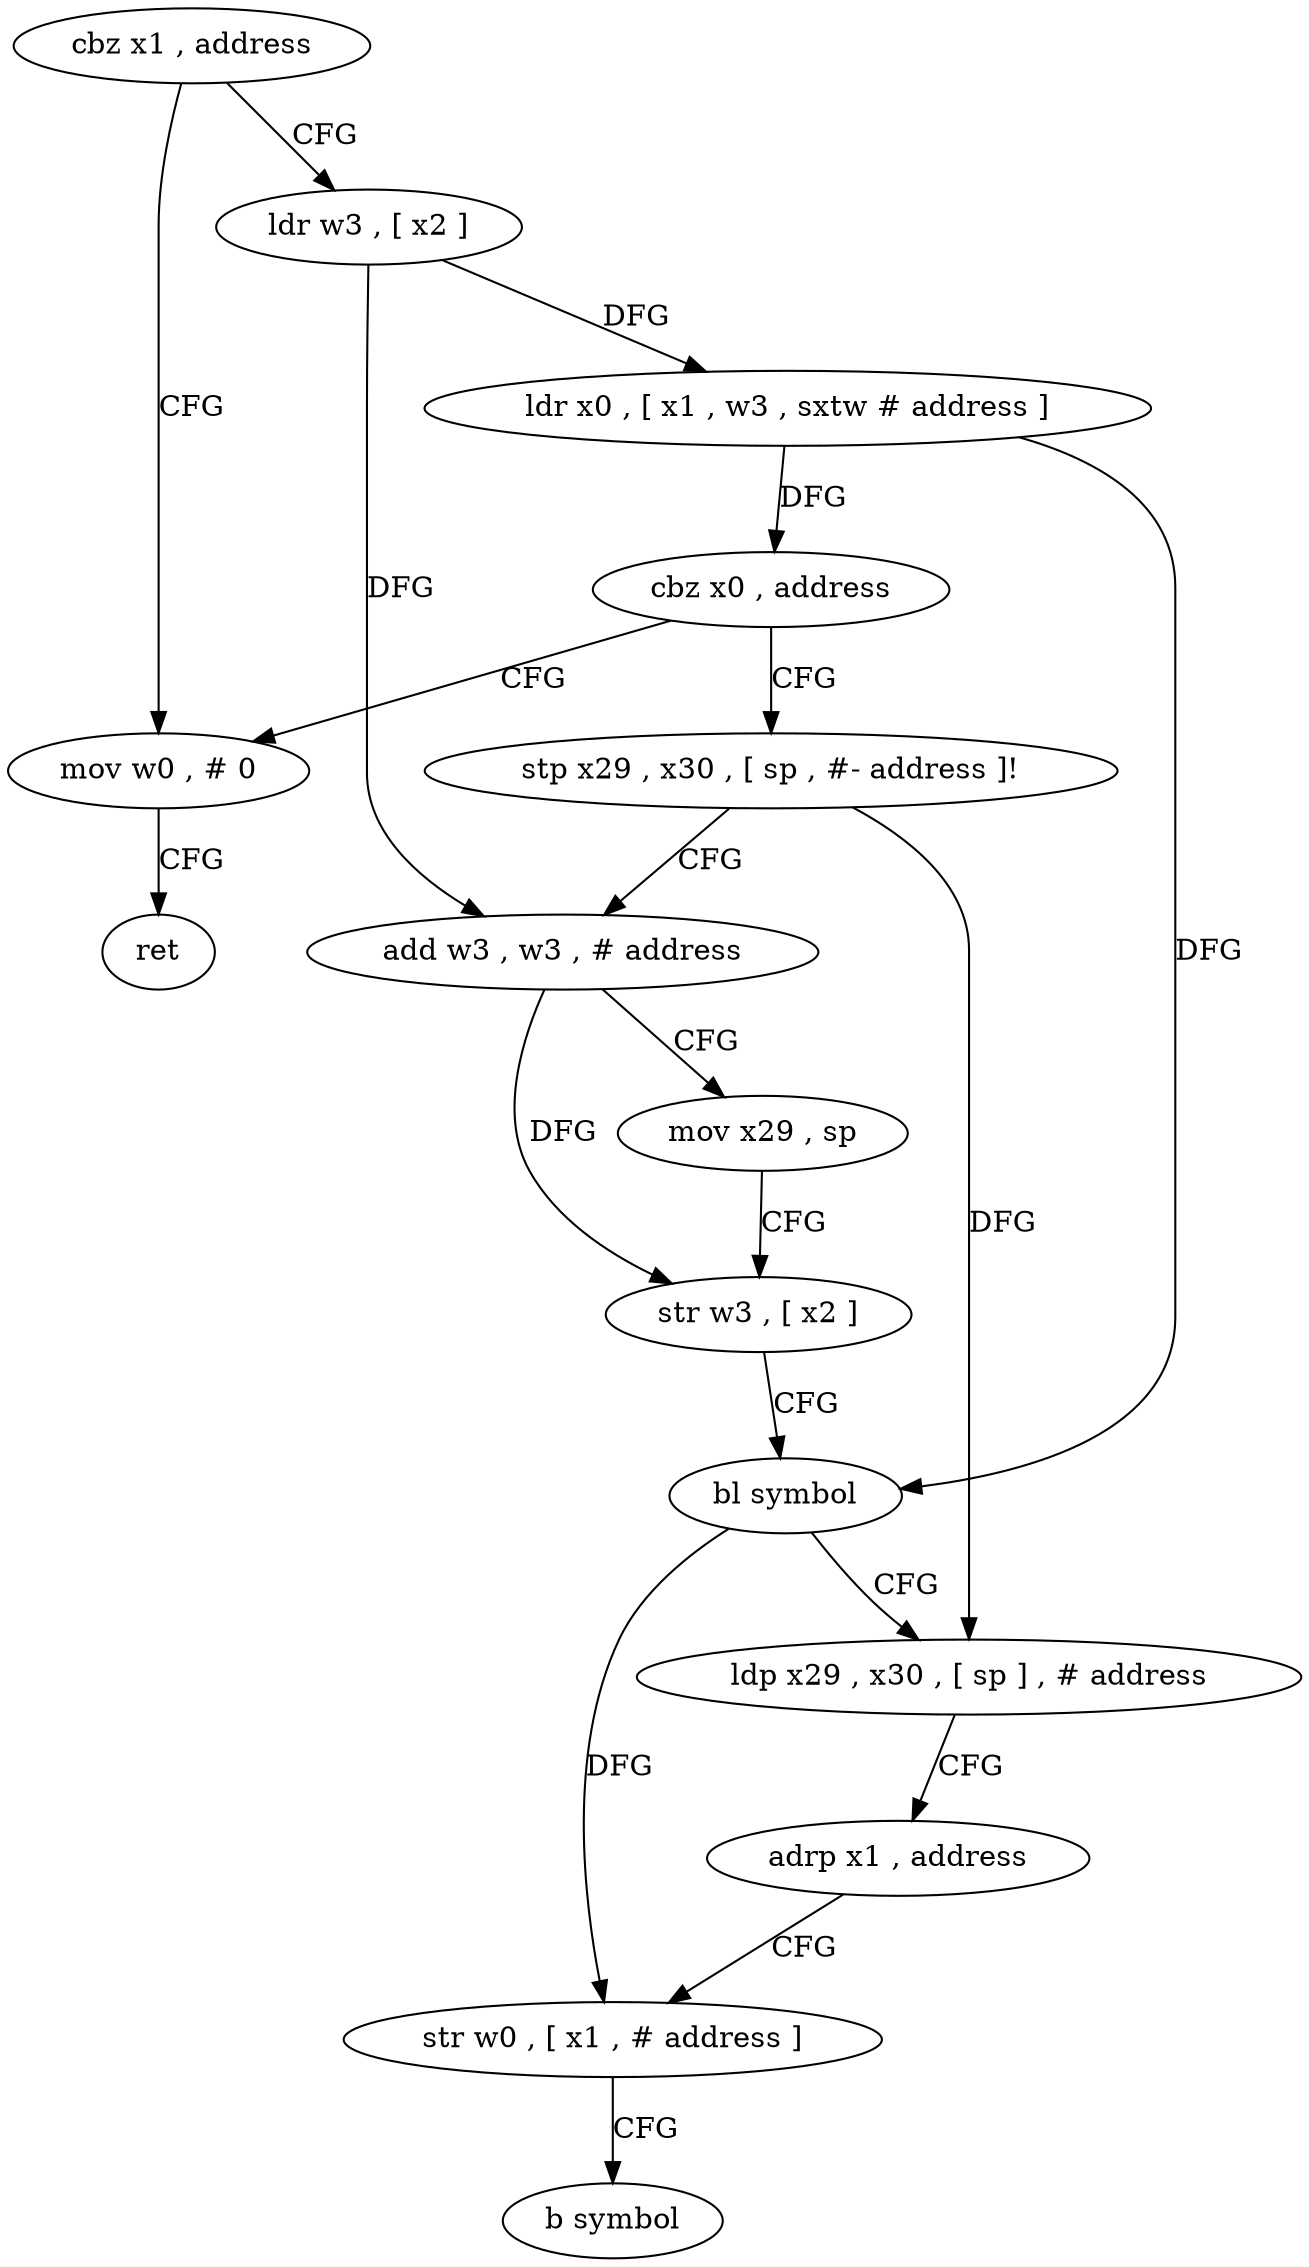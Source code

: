 digraph "func" {
"4254760" [label = "cbz x1 , address" ]
"4254816" [label = "mov w0 , # 0" ]
"4254764" [label = "ldr w3 , [ x2 ]" ]
"4254820" [label = "ret" ]
"4254768" [label = "ldr x0 , [ x1 , w3 , sxtw # address ]" ]
"4254772" [label = "cbz x0 , address" ]
"4254776" [label = "stp x29 , x30 , [ sp , #- address ]!" ]
"4254780" [label = "add w3 , w3 , # address" ]
"4254784" [label = "mov x29 , sp" ]
"4254788" [label = "str w3 , [ x2 ]" ]
"4254792" [label = "bl symbol" ]
"4254796" [label = "ldp x29 , x30 , [ sp ] , # address" ]
"4254800" [label = "adrp x1 , address" ]
"4254804" [label = "str w0 , [ x1 , # address ]" ]
"4254808" [label = "b symbol" ]
"4254760" -> "4254816" [ label = "CFG" ]
"4254760" -> "4254764" [ label = "CFG" ]
"4254816" -> "4254820" [ label = "CFG" ]
"4254764" -> "4254768" [ label = "DFG" ]
"4254764" -> "4254780" [ label = "DFG" ]
"4254768" -> "4254772" [ label = "DFG" ]
"4254768" -> "4254792" [ label = "DFG" ]
"4254772" -> "4254816" [ label = "CFG" ]
"4254772" -> "4254776" [ label = "CFG" ]
"4254776" -> "4254780" [ label = "CFG" ]
"4254776" -> "4254796" [ label = "DFG" ]
"4254780" -> "4254784" [ label = "CFG" ]
"4254780" -> "4254788" [ label = "DFG" ]
"4254784" -> "4254788" [ label = "CFG" ]
"4254788" -> "4254792" [ label = "CFG" ]
"4254792" -> "4254796" [ label = "CFG" ]
"4254792" -> "4254804" [ label = "DFG" ]
"4254796" -> "4254800" [ label = "CFG" ]
"4254800" -> "4254804" [ label = "CFG" ]
"4254804" -> "4254808" [ label = "CFG" ]
}
